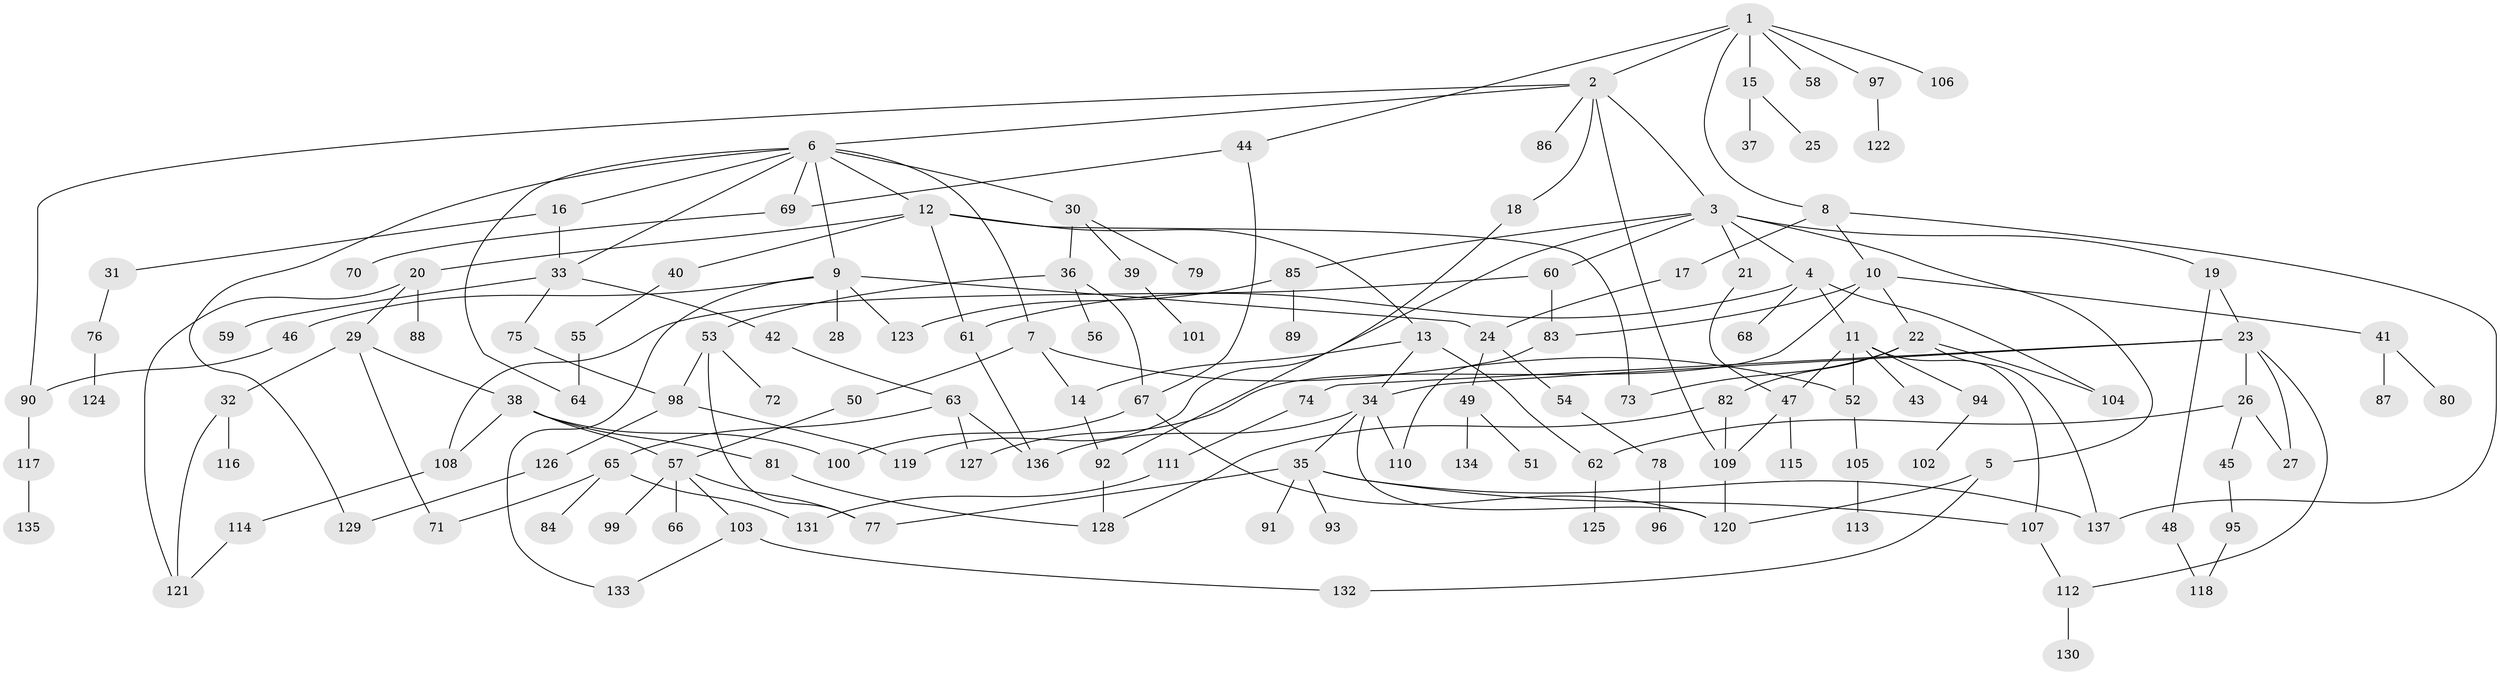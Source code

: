// Generated by graph-tools (version 1.1) at 2025/34/03/09/25 02:34:25]
// undirected, 137 vertices, 184 edges
graph export_dot {
graph [start="1"]
  node [color=gray90,style=filled];
  1;
  2;
  3;
  4;
  5;
  6;
  7;
  8;
  9;
  10;
  11;
  12;
  13;
  14;
  15;
  16;
  17;
  18;
  19;
  20;
  21;
  22;
  23;
  24;
  25;
  26;
  27;
  28;
  29;
  30;
  31;
  32;
  33;
  34;
  35;
  36;
  37;
  38;
  39;
  40;
  41;
  42;
  43;
  44;
  45;
  46;
  47;
  48;
  49;
  50;
  51;
  52;
  53;
  54;
  55;
  56;
  57;
  58;
  59;
  60;
  61;
  62;
  63;
  64;
  65;
  66;
  67;
  68;
  69;
  70;
  71;
  72;
  73;
  74;
  75;
  76;
  77;
  78;
  79;
  80;
  81;
  82;
  83;
  84;
  85;
  86;
  87;
  88;
  89;
  90;
  91;
  92;
  93;
  94;
  95;
  96;
  97;
  98;
  99;
  100;
  101;
  102;
  103;
  104;
  105;
  106;
  107;
  108;
  109;
  110;
  111;
  112;
  113;
  114;
  115;
  116;
  117;
  118;
  119;
  120;
  121;
  122;
  123;
  124;
  125;
  126;
  127;
  128;
  129;
  130;
  131;
  132;
  133;
  134;
  135;
  136;
  137;
  1 -- 2;
  1 -- 8;
  1 -- 15;
  1 -- 44;
  1 -- 58;
  1 -- 97;
  1 -- 106;
  2 -- 3;
  2 -- 6;
  2 -- 18;
  2 -- 86;
  2 -- 109;
  2 -- 90;
  3 -- 4;
  3 -- 5;
  3 -- 19;
  3 -- 21;
  3 -- 60;
  3 -- 85;
  3 -- 92;
  4 -- 11;
  4 -- 61;
  4 -- 68;
  4 -- 104;
  5 -- 132;
  5 -- 120;
  6 -- 7;
  6 -- 9;
  6 -- 12;
  6 -- 16;
  6 -- 30;
  6 -- 33;
  6 -- 64;
  6 -- 69;
  6 -- 129;
  7 -- 14;
  7 -- 50;
  7 -- 52;
  8 -- 10;
  8 -- 17;
  8 -- 137;
  9 -- 28;
  9 -- 46;
  9 -- 123;
  9 -- 133;
  9 -- 24;
  10 -- 22;
  10 -- 41;
  10 -- 83;
  10 -- 127;
  11 -- 43;
  11 -- 52;
  11 -- 94;
  11 -- 107;
  11 -- 47;
  12 -- 13;
  12 -- 20;
  12 -- 40;
  12 -- 61;
  12 -- 73;
  13 -- 62;
  13 -- 14;
  13 -- 34;
  14 -- 92;
  15 -- 25;
  15 -- 37;
  16 -- 31;
  16 -- 33;
  17 -- 24;
  18 -- 119;
  19 -- 23;
  19 -- 48;
  20 -- 29;
  20 -- 88;
  20 -- 121;
  21 -- 47;
  22 -- 73;
  22 -- 82;
  22 -- 104;
  22 -- 137;
  23 -- 26;
  23 -- 27;
  23 -- 34;
  23 -- 74;
  23 -- 112;
  24 -- 49;
  24 -- 54;
  26 -- 45;
  26 -- 27;
  26 -- 62;
  29 -- 32;
  29 -- 38;
  29 -- 71;
  30 -- 36;
  30 -- 39;
  30 -- 79;
  31 -- 76;
  32 -- 116;
  32 -- 121;
  33 -- 42;
  33 -- 59;
  33 -- 75;
  34 -- 35;
  34 -- 110;
  34 -- 136;
  34 -- 120;
  35 -- 91;
  35 -- 93;
  35 -- 107;
  35 -- 137;
  35 -- 77;
  36 -- 53;
  36 -- 56;
  36 -- 67;
  38 -- 57;
  38 -- 81;
  38 -- 100;
  38 -- 108;
  39 -- 101;
  40 -- 55;
  41 -- 80;
  41 -- 87;
  42 -- 63;
  44 -- 67;
  44 -- 69;
  45 -- 95;
  46 -- 90;
  47 -- 109;
  47 -- 115;
  48 -- 118;
  49 -- 51;
  49 -- 134;
  50 -- 57;
  52 -- 105;
  53 -- 72;
  53 -- 77;
  53 -- 98;
  54 -- 78;
  55 -- 64;
  57 -- 66;
  57 -- 99;
  57 -- 103;
  57 -- 77;
  60 -- 83;
  60 -- 108;
  61 -- 136;
  62 -- 125;
  63 -- 65;
  63 -- 127;
  63 -- 136;
  65 -- 71;
  65 -- 84;
  65 -- 131;
  67 -- 120;
  67 -- 100;
  69 -- 70;
  74 -- 111;
  75 -- 98;
  76 -- 124;
  78 -- 96;
  81 -- 128;
  82 -- 128;
  82 -- 109;
  83 -- 110;
  85 -- 89;
  85 -- 123;
  90 -- 117;
  92 -- 128;
  94 -- 102;
  95 -- 118;
  97 -- 122;
  98 -- 126;
  98 -- 119;
  103 -- 133;
  103 -- 132;
  105 -- 113;
  107 -- 112;
  108 -- 114;
  109 -- 120;
  111 -- 131;
  112 -- 130;
  114 -- 121;
  117 -- 135;
  126 -- 129;
}
